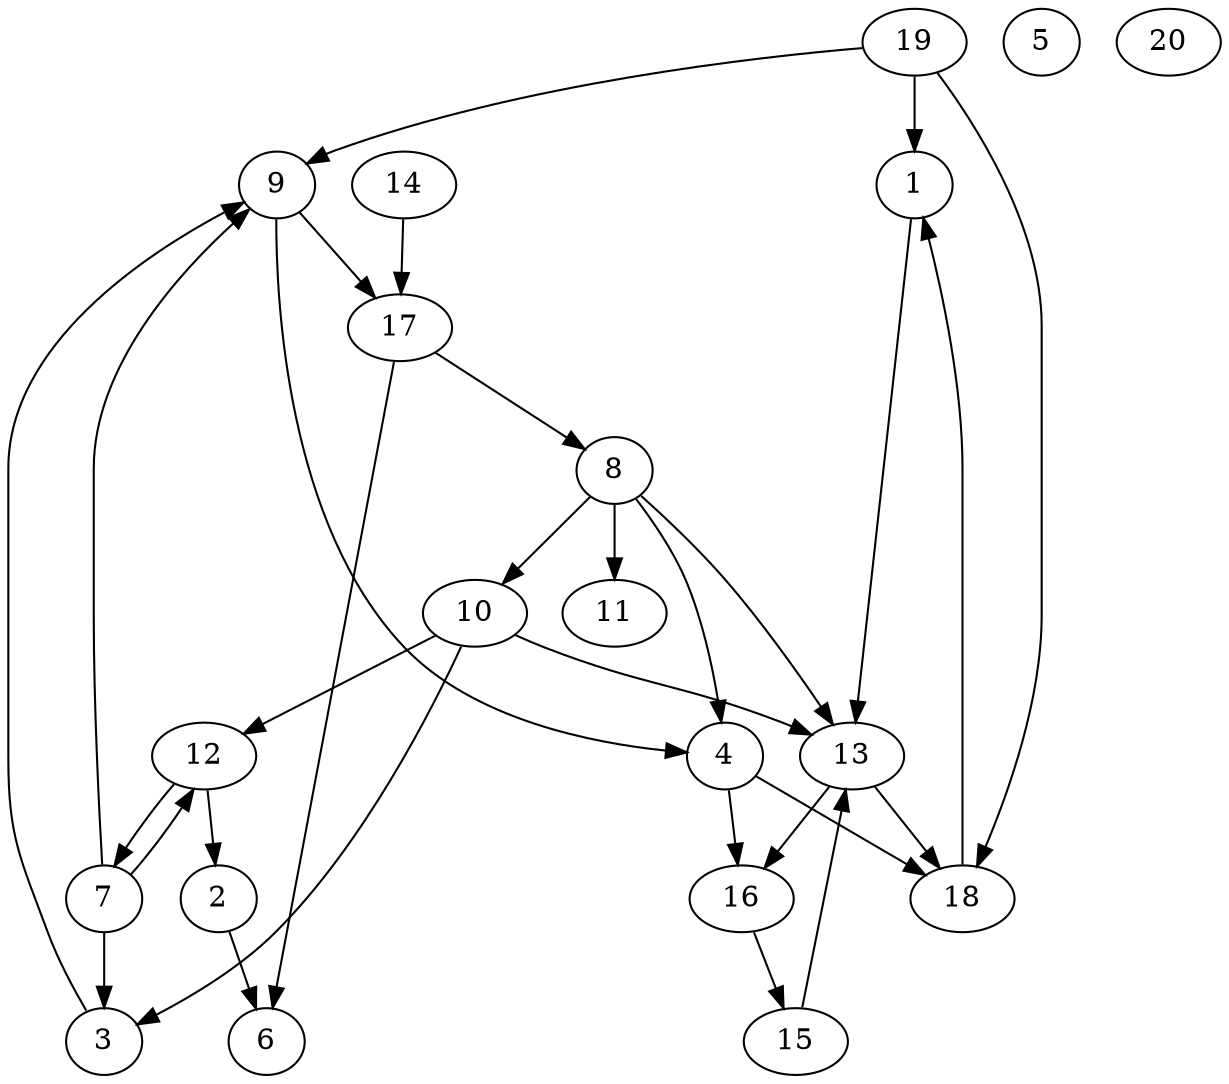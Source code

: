digraph G {
  graph [splines=true overlap=false]
  node  [shape=ellipse, width=0.3, height=0.3]
  1 [label="1"];
  2 [label="2"];
  3 [label="3"];
  4 [label="4"];
  5 [label="5"];
  6 [label="6"];
  7 [label="7"];
  8 [label="8"];
  9 [label="9"];
  10 [label="10"];
  11 [label="11"];
  12 [label="12"];
  13 [label="13"];
  14 [label="14"];
  15 [label="15"];
  16 [label="16"];
  17 [label="17"];
  18 [label="18"];
  19 [label="19"];
  20 [label="20"];
  1 -> 13;
  2 -> 6;
  3 -> 9;
  4 -> 16;
  4 -> 18;
  7 -> 3;
  7 -> 9;
  7 -> 12;
  8 -> 4;
  8 -> 10;
  8 -> 11;
  8 -> 13;
  9 -> 4;
  9 -> 17;
  10 -> 3;
  10 -> 12;
  10 -> 13;
  12 -> 2;
  12 -> 7;
  13 -> 16;
  13 -> 18;
  14 -> 17;
  15 -> 13;
  16 -> 15;
  17 -> 6;
  17 -> 8;
  18 -> 1;
  19 -> 1;
  19 -> 9;
  19 -> 18;
}
